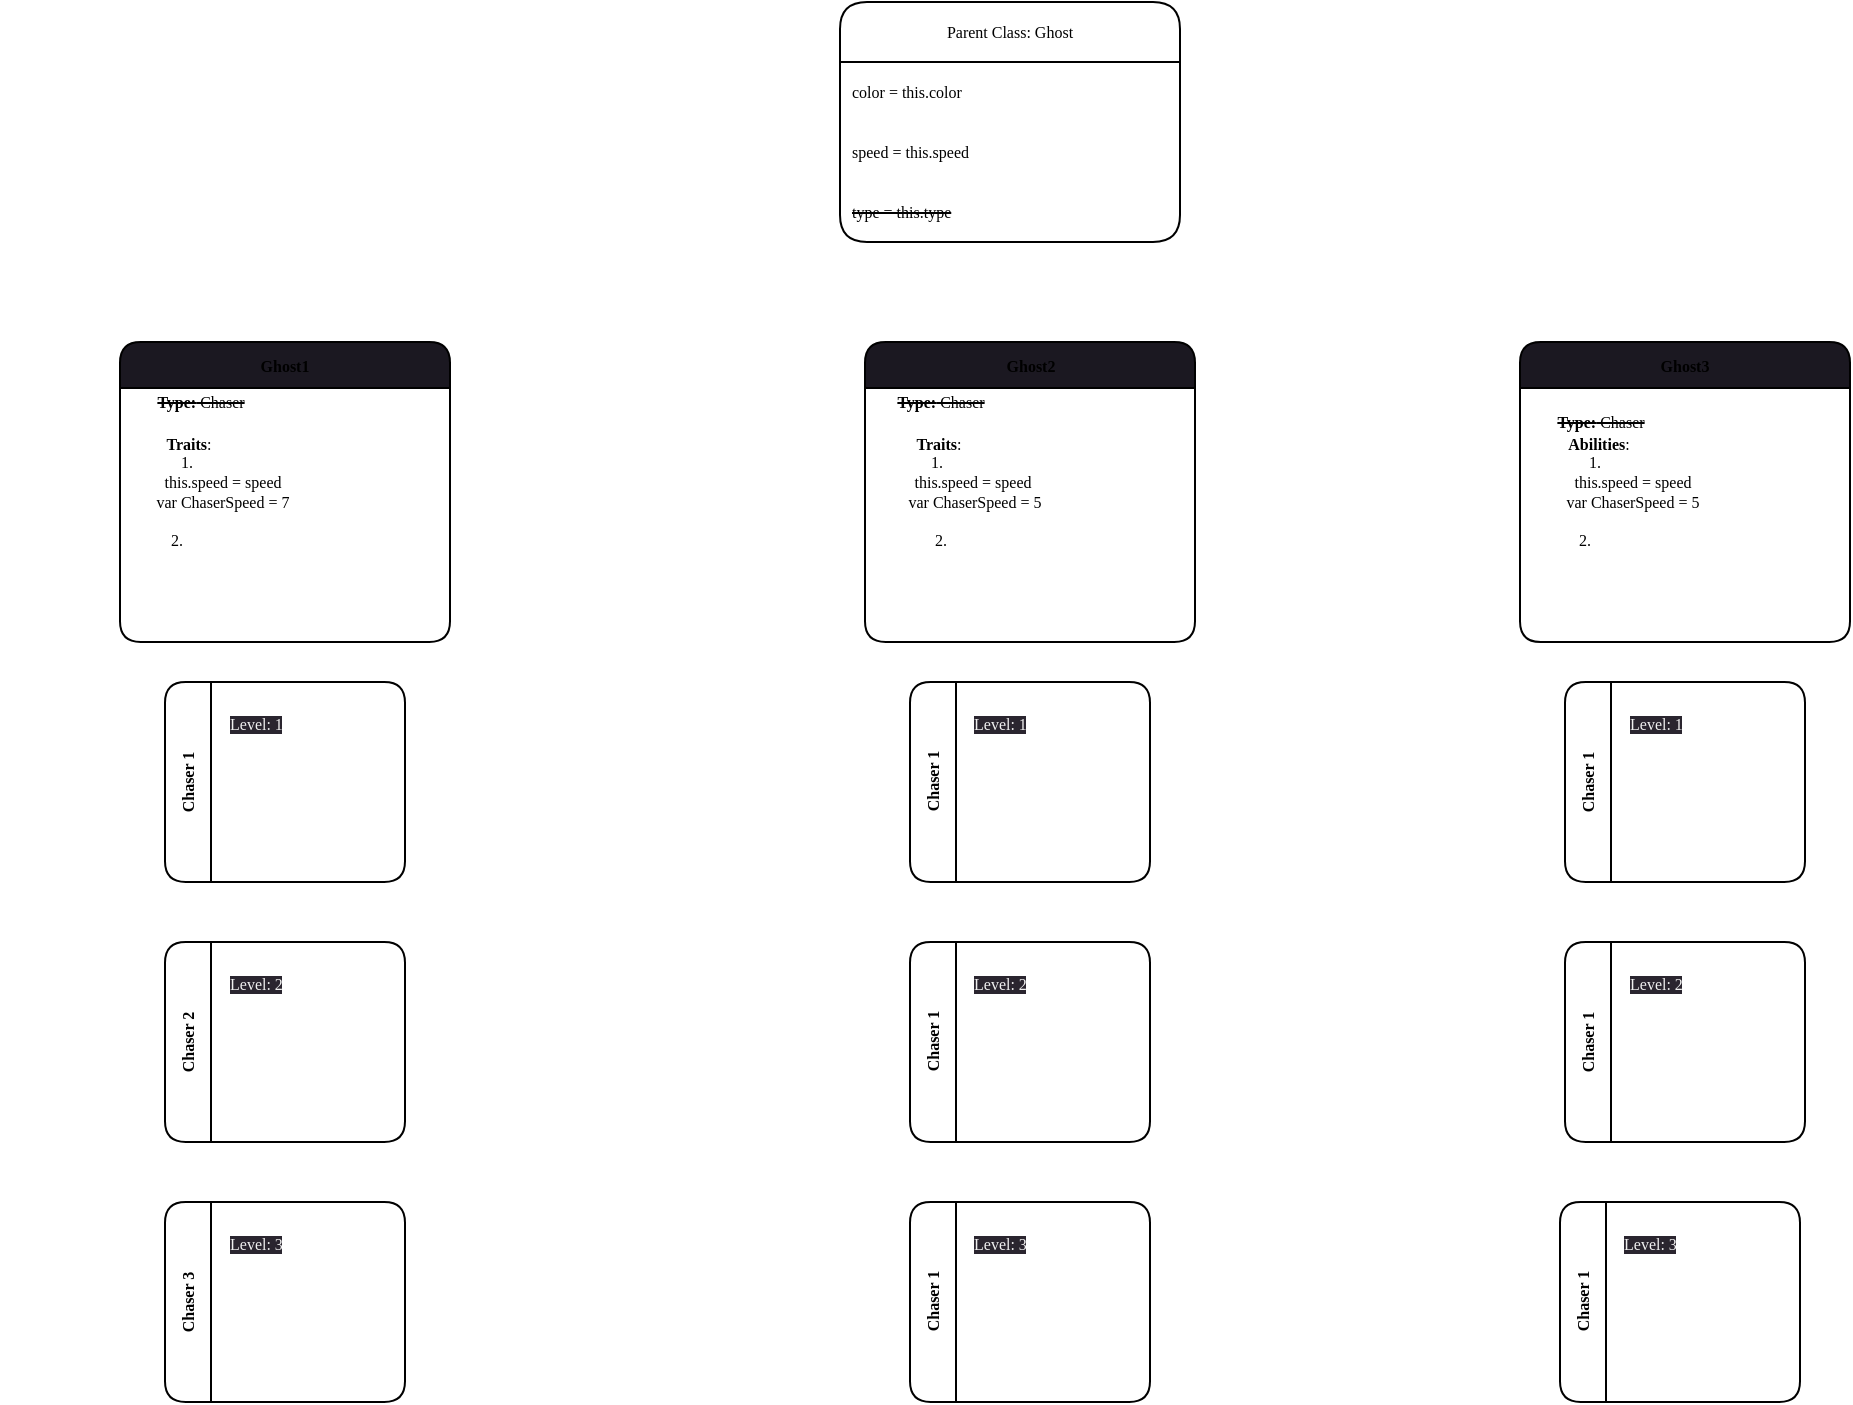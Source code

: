 <mxfile>
    <diagram id="3hkoi7SlH17F2ftz7Re7" name="Page-1">
        <mxGraphModel dx="1464" dy="1555" grid="1" gridSize="10" guides="1" tooltips="1" connect="1" arrows="1" fold="1" page="1" pageScale="1" pageWidth="850" pageHeight="1100" math="0" shadow="0">
            <root>
                <mxCell id="0"/>
                <mxCell id="1" parent="0"/>
                <mxCell id="19" value="Parent Class: Ghost" style="swimlane;fontStyle=0;childLayout=stackLayout;horizontal=1;startSize=30;horizontalStack=0;resizeParent=1;resizeParentMax=0;resizeLast=0;collapsible=1;marginBottom=0;whiteSpace=wrap;html=1;rounded=1;shadow=0;glass=0;fontFamily=Lucida Console;fontSize=8;swimlaneFillColor=default;" parent="1" vertex="1">
                    <mxGeometry x="280" y="-240" width="170" height="120" as="geometry"/>
                </mxCell>
                <mxCell id="20" value="color = this.color&lt;br&gt;" style="text;strokeColor=none;fillColor=none;align=left;verticalAlign=middle;spacingLeft=4;spacingRight=4;overflow=hidden;points=[[0,0.5],[1,0.5]];portConstraint=eastwest;rotatable=0;whiteSpace=wrap;html=1;rounded=1;shadow=0;glass=0;fontFamily=Lucida Console;fontSize=8;" parent="19" vertex="1">
                    <mxGeometry y="30" width="170" height="30" as="geometry"/>
                </mxCell>
                <mxCell id="21" value="speed = this.speed" style="text;strokeColor=none;fillColor=none;align=left;verticalAlign=middle;spacingLeft=4;spacingRight=4;overflow=hidden;points=[[0,0.5],[1,0.5]];portConstraint=eastwest;rotatable=0;whiteSpace=wrap;html=1;rounded=1;shadow=0;glass=0;fontFamily=Lucida Console;fontSize=8;" parent="19" vertex="1">
                    <mxGeometry y="60" width="170" height="30" as="geometry"/>
                </mxCell>
                <mxCell id="22" value="&lt;strike&gt;type = this.type&lt;/strike&gt;" style="text;strokeColor=none;fillColor=none;align=left;verticalAlign=middle;spacingLeft=4;spacingRight=4;overflow=hidden;points=[[0,0.5],[1,0.5]];portConstraint=eastwest;rotatable=0;whiteSpace=wrap;html=1;rounded=1;shadow=0;glass=0;fontFamily=Lucida Console;fontSize=8;" parent="19" vertex="1">
                    <mxGeometry y="90" width="170" height="30" as="geometry"/>
                </mxCell>
                <mxCell id="23" value="Chaser 1" style="swimlane;horizontal=0;whiteSpace=wrap;html=1;rounded=1;shadow=0;glass=0;fontFamily=Lucida Console;fontSize=8;" parent="1" vertex="1">
                    <mxGeometry x="-57.5" y="100" width="120" height="100" as="geometry"/>
                </mxCell>
                <mxCell id="37" value="&lt;span style=&quot;color: rgb(240, 240, 240); font-family: &amp;quot;Lucida Console&amp;quot;; font-size: 8px; font-style: normal; font-variant-ligatures: normal; font-variant-caps: normal; font-weight: 400; letter-spacing: normal; orphans: 2; text-align: center; text-indent: 0px; text-transform: none; widows: 2; word-spacing: 0px; -webkit-text-stroke-width: 0px; background-color: rgb(42, 37, 47); text-decoration-thickness: initial; text-decoration-style: initial; text-decoration-color: initial; float: none; display: inline !important;&quot;&gt;Level: 1&lt;/span&gt;" style="text;whiteSpace=wrap;html=1;fontSize=8;fontFamily=Lucida Console;rounded=1;" parent="23" vertex="1">
                    <mxGeometry x="30" y="10" width="90" height="30" as="geometry"/>
                </mxCell>
                <mxCell id="24" value="Chaser 2" style="swimlane;horizontal=0;whiteSpace=wrap;html=1;rounded=1;shadow=0;glass=0;fontFamily=Lucida Console;fontSize=8;" parent="1" vertex="1">
                    <mxGeometry x="-57.5" y="230" width="120" height="100" as="geometry"/>
                </mxCell>
                <mxCell id="38" value="&lt;span style=&quot;color: rgb(240, 240, 240); font-family: &amp;quot;Lucida Console&amp;quot;; font-size: 8px; font-style: normal; font-variant-ligatures: normal; font-variant-caps: normal; font-weight: 400; letter-spacing: normal; orphans: 2; text-align: center; text-indent: 0px; text-transform: none; widows: 2; word-spacing: 0px; -webkit-text-stroke-width: 0px; background-color: rgb(42, 37, 47); text-decoration-thickness: initial; text-decoration-style: initial; text-decoration-color: initial; float: none; display: inline !important;&quot;&gt;Level: 2&lt;/span&gt;" style="text;whiteSpace=wrap;html=1;fontSize=8;fontFamily=Lucida Console;rounded=1;" parent="24" vertex="1">
                    <mxGeometry x="30" y="10" width="90" height="30" as="geometry"/>
                </mxCell>
                <mxCell id="25" value="Chaser 3" style="swimlane;horizontal=0;whiteSpace=wrap;html=1;rounded=1;shadow=0;glass=0;fontFamily=Lucida Console;fontSize=8;" parent="1" vertex="1">
                    <mxGeometry x="-57.5" y="360" width="120" height="100" as="geometry"/>
                </mxCell>
                <mxCell id="39" value="&lt;span style=&quot;color: rgb(240, 240, 240); font-family: &amp;quot;Lucida Console&amp;quot;; font-size: 8px; font-style: normal; font-variant-ligatures: normal; font-variant-caps: normal; font-weight: 400; letter-spacing: normal; orphans: 2; text-align: center; text-indent: 0px; text-transform: none; widows: 2; word-spacing: 0px; -webkit-text-stroke-width: 0px; background-color: rgb(42, 37, 47); text-decoration-thickness: initial; text-decoration-style: initial; text-decoration-color: initial; float: none; display: inline !important;&quot;&gt;Level: 3&lt;/span&gt;" style="text;whiteSpace=wrap;html=1;fontSize=8;fontFamily=Lucida Console;rounded=1;" parent="25" vertex="1">
                    <mxGeometry x="30" y="10" width="90" height="30" as="geometry"/>
                </mxCell>
                <mxCell id="31" value="Ghost1" style="swimlane;whiteSpace=wrap;html=1;rounded=1;shadow=0;glass=0;fontFamily=Lucida Console;fontSize=8;fillColor=#1b1821;swimlaneFillColor=default;gradientColor=none;" parent="1" vertex="1">
                    <mxGeometry x="-80" y="-70" width="165" height="150" as="geometry"/>
                </mxCell>
                <mxCell id="33" value="&lt;b&gt;Traits&lt;/b&gt;:&amp;nbsp;&lt;br&gt;1.&amp;nbsp;&amp;nbsp;&lt;br&gt;&lt;span style=&quot;white-space: pre;&quot;&gt;&#9;&lt;span style=&quot;white-space: pre;&quot;&gt;&#9;&lt;/span&gt;&lt;/span&gt;this.speed = speed&lt;br&gt;&lt;span style=&quot;white-space: pre;&quot;&gt;&#9;&lt;/span&gt;&lt;span style=&quot;white-space: pre;&quot;&gt;&#9;&lt;/span&gt;var ChaserSpeed = 7&lt;br&gt;&lt;br&gt;2.&amp;nbsp; &amp;nbsp; &amp;nbsp; &amp;nbsp;" style="text;html=1;align=center;verticalAlign=middle;resizable=0;points=[];autosize=1;strokeColor=none;fillColor=none;fontSize=8;fontFamily=Lucida Console;rounded=1;" parent="31" vertex="1">
                    <mxGeometry x="-60" y="40" width="190" height="70" as="geometry"/>
                </mxCell>
                <mxCell id="32" value="&lt;strike&gt;&lt;b&gt;Type:&lt;/b&gt; Chaser&lt;/strike&gt;" style="text;html=1;align=center;verticalAlign=middle;resizable=0;points=[];autosize=1;strokeColor=none;fillColor=none;fontSize=8;fontFamily=Lucida Console;rounded=1;" parent="31" vertex="1">
                    <mxGeometry y="20" width="80" height="20" as="geometry"/>
                </mxCell>
                <mxCell id="40" value="Ghost2" style="swimlane;whiteSpace=wrap;html=1;rounded=1;shadow=0;glass=0;fontFamily=Lucida Console;fontSize=8;fillColor=#1b1821;swimlaneFillColor=default;gradientColor=none;" parent="1" vertex="1">
                    <mxGeometry x="292.5" y="-70" width="165" height="150" as="geometry"/>
                </mxCell>
                <mxCell id="41" value="&lt;b&gt;Traits&lt;/b&gt;:&amp;nbsp;&lt;br&gt;1.&amp;nbsp;&amp;nbsp;&lt;br&gt;&lt;span style=&quot;white-space: pre;&quot;&gt;&#9;&lt;span style=&quot;white-space: pre;&quot;&gt;&#9;&lt;/span&gt;&lt;/span&gt;this.speed = speed&lt;br&gt;&lt;span style=&quot;white-space: pre;&quot;&gt;&#9;&lt;/span&gt;&lt;span style=&quot;white-space: pre;&quot;&gt;&#9;&lt;/span&gt;&amp;nbsp;var ChaserSpeed = 5&lt;br&gt;&lt;br&gt;&lt;span style=&quot;white-space: pre;&quot;&gt;&#9;&lt;/span&gt;2.&amp;nbsp; &amp;nbsp; &amp;nbsp; &amp;nbsp;&amp;nbsp;" style="text;html=1;align=center;verticalAlign=middle;resizable=0;points=[];autosize=1;strokeColor=none;fillColor=none;fontSize=8;fontFamily=Lucida Console;rounded=1;" parent="40" vertex="1">
                    <mxGeometry x="-62.5" y="40" width="200" height="70" as="geometry"/>
                </mxCell>
                <mxCell id="42" value="&lt;strike&gt;&lt;b&gt;Type:&lt;/b&gt; Chaser&lt;/strike&gt;" style="text;html=1;align=center;verticalAlign=middle;resizable=0;points=[];autosize=1;strokeColor=none;fillColor=none;fontSize=8;fontFamily=Lucida Console;rounded=1;" parent="40" vertex="1">
                    <mxGeometry x="-2.5" y="20" width="80" height="20" as="geometry"/>
                </mxCell>
                <mxCell id="43" value="Ghost3" style="swimlane;whiteSpace=wrap;html=1;rounded=1;shadow=0;glass=0;fontFamily=Lucida Console;fontSize=8;fillColor=#1b1821;swimlaneFillColor=default;gradientColor=none;startSize=23;" parent="1" vertex="1">
                    <mxGeometry x="620" y="-70" width="165" height="150" as="geometry"/>
                </mxCell>
                <mxCell id="44" value="&lt;b&gt;Abilities&lt;/b&gt;:&amp;nbsp;&lt;br&gt;1.&amp;nbsp;&amp;nbsp;&amp;nbsp;&lt;br&gt;&lt;span style=&quot;white-space: pre;&quot;&gt;&#9;&lt;span style=&quot;white-space: pre;&quot;&gt;&#9;&lt;/span&gt;&lt;/span&gt;this.speed = speed&lt;br&gt;&lt;span style=&quot;white-space: pre;&quot;&gt;&#9;&lt;/span&gt;&lt;span style=&quot;white-space: pre;&quot;&gt;&#9;&lt;/span&gt;var ChaserSpeed = 5&lt;br&gt;&lt;br&gt;2.&amp;nbsp; &amp;nbsp; &amp;nbsp; &amp;nbsp;&amp;nbsp;" style="text;html=1;align=center;verticalAlign=middle;resizable=0;points=[];autosize=1;strokeColor=none;fillColor=none;fontSize=8;fontFamily=Lucida Console;rounded=1;" parent="43" vertex="1">
                    <mxGeometry x="-55" y="40" width="190" height="70" as="geometry"/>
                </mxCell>
                <mxCell id="45" value="&lt;strike&gt;&lt;b&gt;Type:&lt;/b&gt; Chaser&lt;/strike&gt;" style="text;html=1;align=center;verticalAlign=middle;resizable=0;points=[];autosize=1;strokeColor=none;fillColor=none;fontSize=8;fontFamily=Lucida Console;rounded=1;" parent="43" vertex="1">
                    <mxGeometry y="30" width="80" height="20" as="geometry"/>
                </mxCell>
                <mxCell id="47" value="Chaser 1" style="swimlane;horizontal=0;whiteSpace=wrap;html=1;rounded=1;shadow=0;glass=0;fontFamily=Lucida Console;fontSize=8;" parent="1" vertex="1">
                    <mxGeometry x="315" y="230" width="120" height="100" as="geometry"/>
                </mxCell>
                <mxCell id="48" value="&lt;span style=&quot;color: rgb(240, 240, 240); font-family: &amp;quot;Lucida Console&amp;quot;; font-size: 8px; font-style: normal; font-variant-ligatures: normal; font-variant-caps: normal; font-weight: 400; letter-spacing: normal; orphans: 2; text-align: center; text-indent: 0px; text-transform: none; widows: 2; word-spacing: 0px; -webkit-text-stroke-width: 0px; background-color: rgb(42, 37, 47); text-decoration-thickness: initial; text-decoration-style: initial; text-decoration-color: initial; float: none; display: inline !important;&quot;&gt;Level: 2&lt;/span&gt;" style="text;whiteSpace=wrap;html=1;fontSize=8;fontFamily=Lucida Console;rounded=1;" parent="47" vertex="1">
                    <mxGeometry x="30" y="10" width="90" height="30" as="geometry"/>
                </mxCell>
                <mxCell id="49" value="Chaser 1" style="swimlane;horizontal=0;whiteSpace=wrap;html=1;rounded=1;shadow=0;glass=0;fontFamily=Lucida Console;fontSize=8;" parent="1" vertex="1">
                    <mxGeometry x="315" y="100" width="120" height="100" as="geometry"/>
                </mxCell>
                <mxCell id="50" value="&lt;span style=&quot;color: rgb(240, 240, 240); font-family: &amp;quot;Lucida Console&amp;quot;; font-size: 8px; font-style: normal; font-variant-ligatures: normal; font-variant-caps: normal; font-weight: 400; letter-spacing: normal; orphans: 2; text-align: center; text-indent: 0px; text-transform: none; widows: 2; word-spacing: 0px; -webkit-text-stroke-width: 0px; background-color: rgb(42, 37, 47); text-decoration-thickness: initial; text-decoration-style: initial; text-decoration-color: initial; float: none; display: inline !important;&quot;&gt;Level: 1&lt;/span&gt;" style="text;whiteSpace=wrap;html=1;fontSize=8;fontFamily=Lucida Console;rounded=1;" parent="49" vertex="1">
                    <mxGeometry x="30" y="10" width="90" height="30" as="geometry"/>
                </mxCell>
                <mxCell id="51" value="Chaser 1" style="swimlane;horizontal=0;whiteSpace=wrap;html=1;rounded=1;shadow=0;glass=0;fontFamily=Lucida Console;fontSize=8;" parent="1" vertex="1">
                    <mxGeometry x="315" y="360" width="120" height="100" as="geometry"/>
                </mxCell>
                <mxCell id="52" value="&lt;span style=&quot;color: rgb(240, 240, 240); font-family: &amp;quot;Lucida Console&amp;quot;; font-size: 8px; font-style: normal; font-variant-ligatures: normal; font-variant-caps: normal; font-weight: 400; letter-spacing: normal; orphans: 2; text-align: center; text-indent: 0px; text-transform: none; widows: 2; word-spacing: 0px; -webkit-text-stroke-width: 0px; background-color: rgb(42, 37, 47); text-decoration-thickness: initial; text-decoration-style: initial; text-decoration-color: initial; float: none; display: inline !important;&quot;&gt;Level: 3&lt;/span&gt;" style="text;whiteSpace=wrap;html=1;fontSize=8;fontFamily=Lucida Console;rounded=1;" parent="51" vertex="1">
                    <mxGeometry x="30" y="10" width="90" height="30" as="geometry"/>
                </mxCell>
                <mxCell id="55" value="Chaser 1" style="swimlane;horizontal=0;whiteSpace=wrap;html=1;rounded=1;shadow=0;glass=0;fontFamily=Lucida Console;fontSize=8;" parent="1" vertex="1">
                    <mxGeometry x="642.5" y="100" width="120" height="100" as="geometry"/>
                </mxCell>
                <mxCell id="56" value="&lt;span style=&quot;color: rgb(240, 240, 240); font-family: &amp;quot;Lucida Console&amp;quot;; font-size: 8px; font-style: normal; font-variant-ligatures: normal; font-variant-caps: normal; font-weight: 400; letter-spacing: normal; orphans: 2; text-align: center; text-indent: 0px; text-transform: none; widows: 2; word-spacing: 0px; -webkit-text-stroke-width: 0px; background-color: rgb(42, 37, 47); text-decoration-thickness: initial; text-decoration-style: initial; text-decoration-color: initial; float: none; display: inline !important;&quot;&gt;Level: 1&lt;/span&gt;" style="text;whiteSpace=wrap;html=1;fontSize=8;fontFamily=Lucida Console;rounded=1;" parent="55" vertex="1">
                    <mxGeometry x="30" y="10" width="90" height="30" as="geometry"/>
                </mxCell>
                <mxCell id="57" value="Chaser 1" style="swimlane;horizontal=0;whiteSpace=wrap;html=1;rounded=1;shadow=0;glass=0;fontFamily=Lucida Console;fontSize=8;" parent="1" vertex="1">
                    <mxGeometry x="642.5" y="230" width="120" height="100" as="geometry"/>
                </mxCell>
                <mxCell id="58" value="&lt;span style=&quot;color: rgb(240, 240, 240); font-family: &amp;quot;Lucida Console&amp;quot;; font-size: 8px; font-style: normal; font-variant-ligatures: normal; font-variant-caps: normal; font-weight: 400; letter-spacing: normal; orphans: 2; text-align: center; text-indent: 0px; text-transform: none; widows: 2; word-spacing: 0px; -webkit-text-stroke-width: 0px; background-color: rgb(42, 37, 47); text-decoration-thickness: initial; text-decoration-style: initial; text-decoration-color: initial; float: none; display: inline !important;&quot;&gt;Level: 2&lt;/span&gt;" style="text;whiteSpace=wrap;html=1;fontSize=8;fontFamily=Lucida Console;rounded=1;" parent="57" vertex="1">
                    <mxGeometry x="30" y="10" width="90" height="30" as="geometry"/>
                </mxCell>
                <mxCell id="59" value="Chaser 1" style="swimlane;horizontal=0;whiteSpace=wrap;html=1;rounded=1;shadow=0;glass=0;fontFamily=Lucida Console;fontSize=8;" parent="1" vertex="1">
                    <mxGeometry x="640" y="360" width="120" height="100" as="geometry"/>
                </mxCell>
                <mxCell id="60" value="&lt;span style=&quot;color: rgb(240, 240, 240); font-family: &amp;quot;Lucida Console&amp;quot;; font-size: 8px; font-style: normal; font-variant-ligatures: normal; font-variant-caps: normal; font-weight: 400; letter-spacing: normal; orphans: 2; text-align: center; text-indent: 0px; text-transform: none; widows: 2; word-spacing: 0px; -webkit-text-stroke-width: 0px; background-color: rgb(42, 37, 47); text-decoration-thickness: initial; text-decoration-style: initial; text-decoration-color: initial; float: none; display: inline !important;&quot;&gt;Level: 3&lt;/span&gt;" style="text;whiteSpace=wrap;html=1;fontSize=8;fontFamily=Lucida Console;rounded=1;" parent="59" vertex="1">
                    <mxGeometry x="30" y="10" width="90" height="30" as="geometry"/>
                </mxCell>
            </root>
        </mxGraphModel>
    </diagram>
</mxfile>